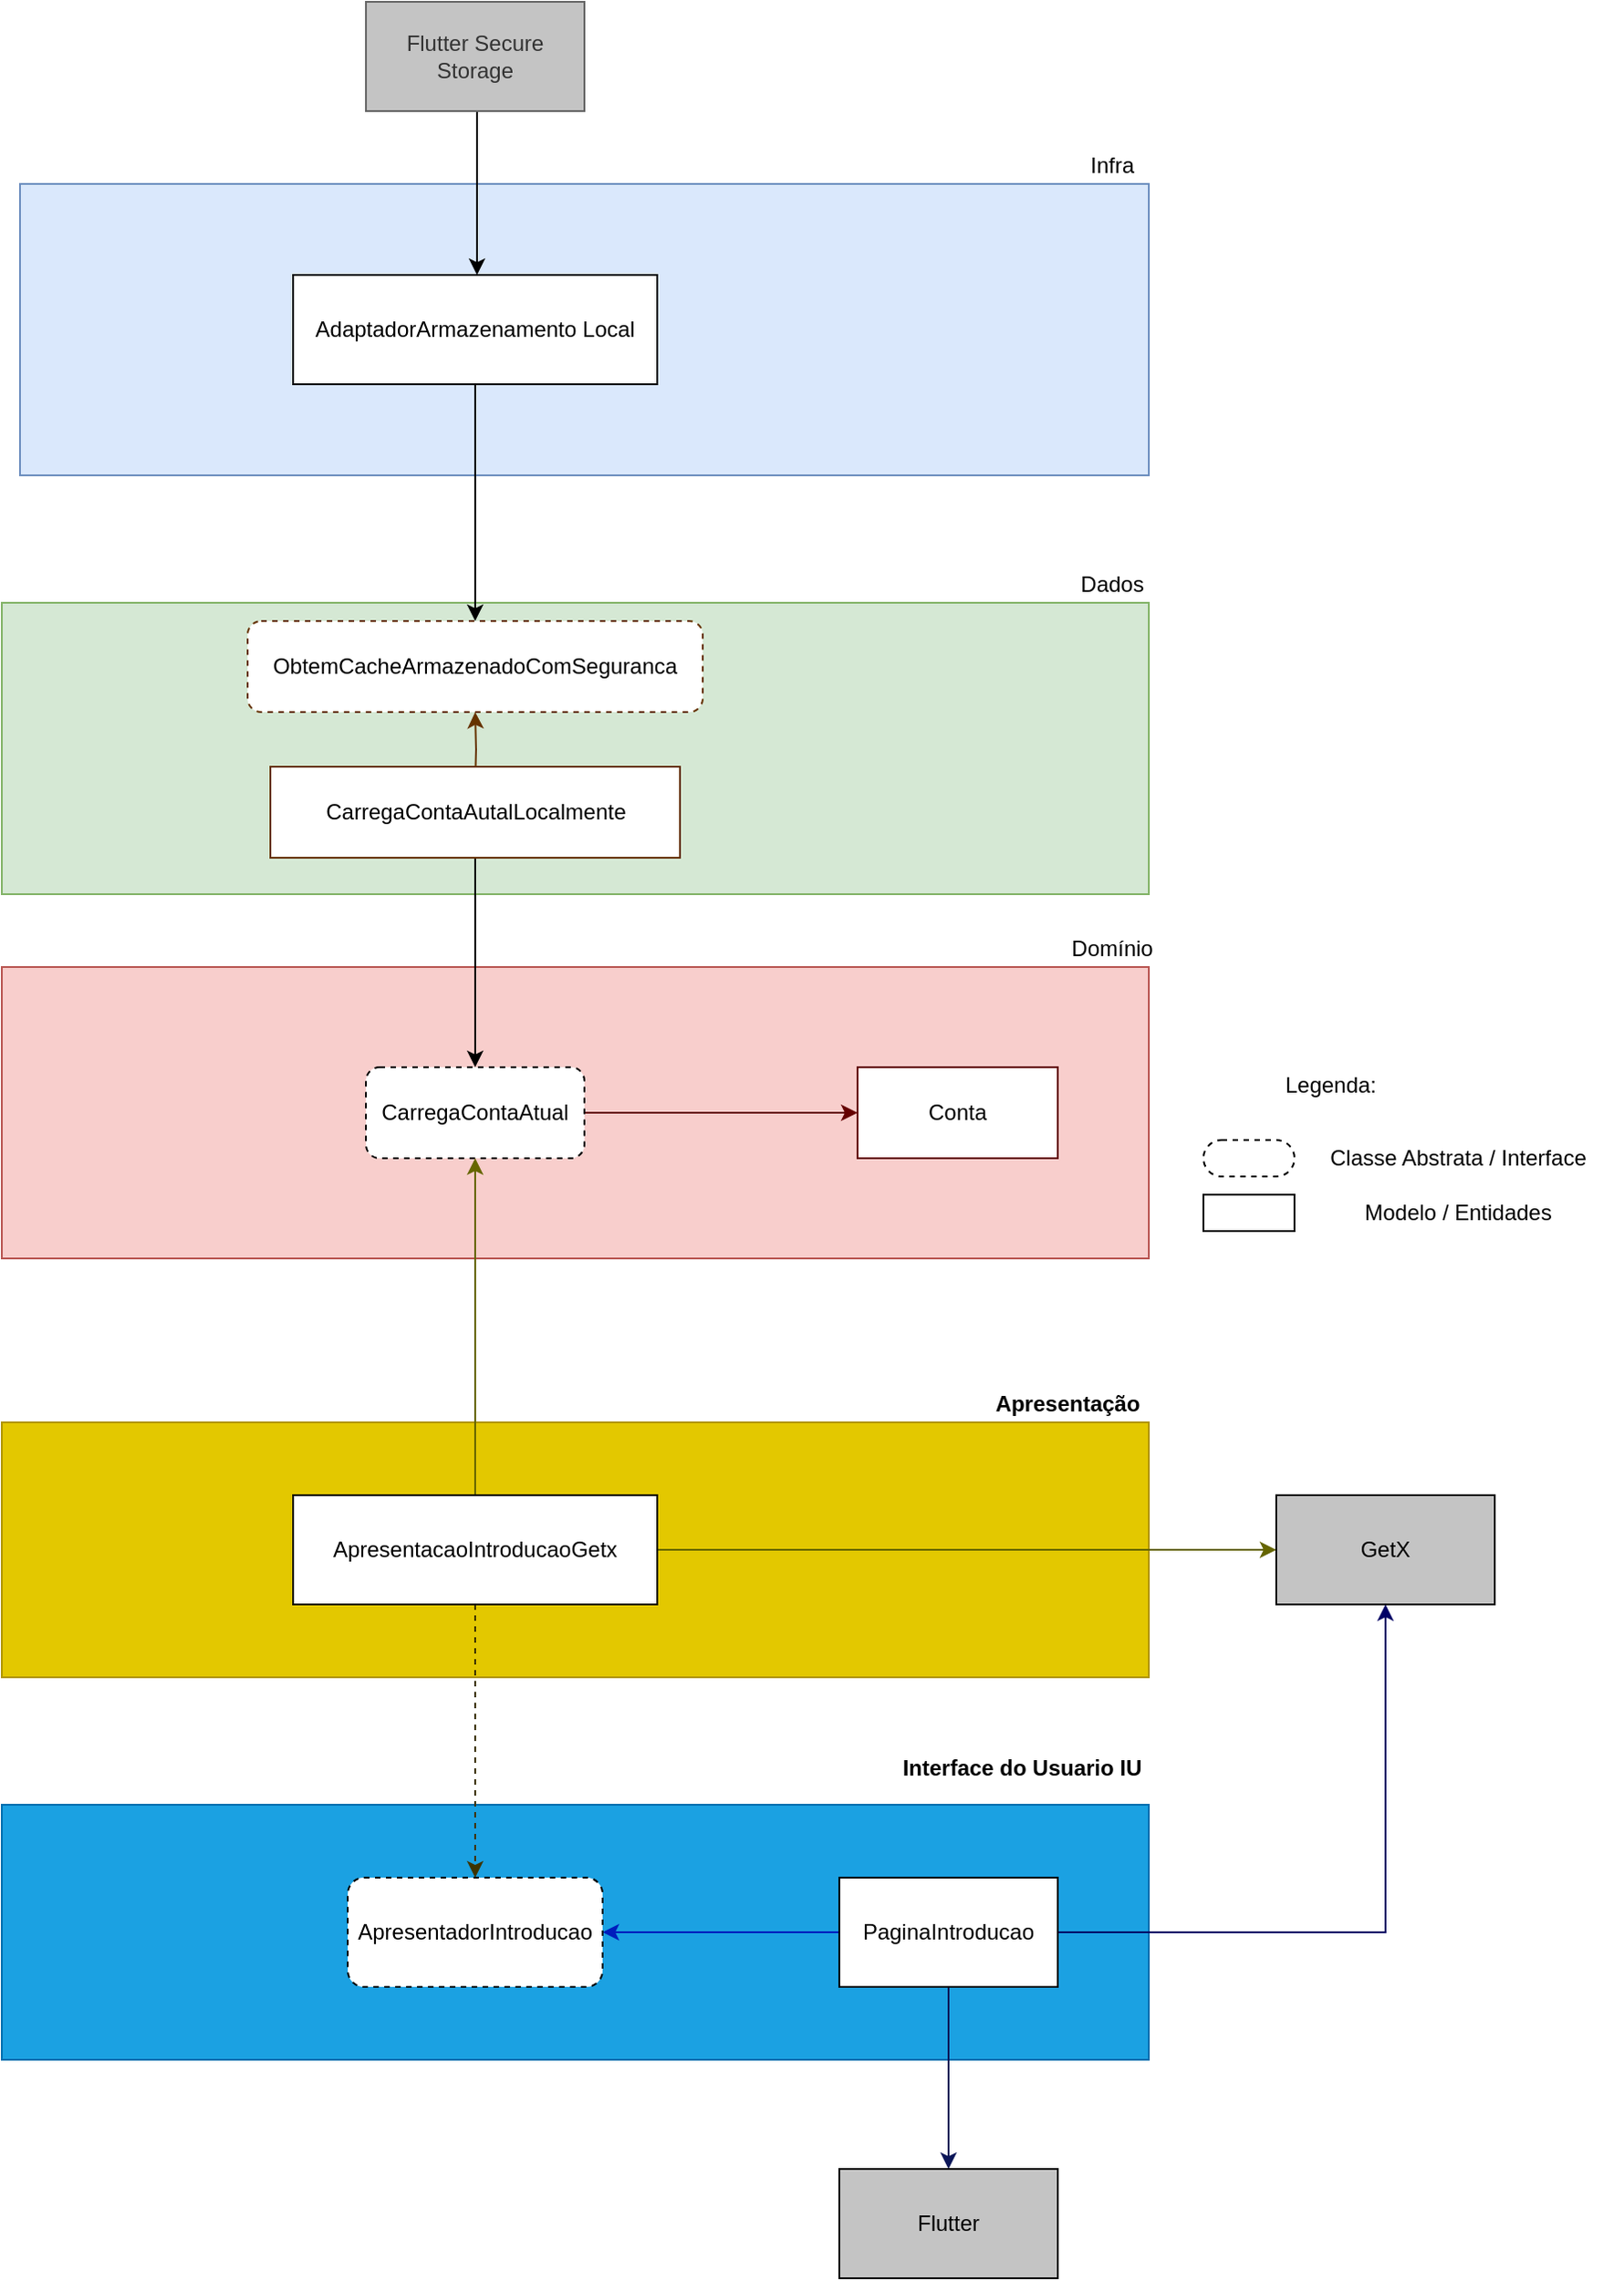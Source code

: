 <mxfile version="14.9.6" type="device" pages="3"><diagram id="XNfLxlFleTr-fyvl9R9-" name="Introdução"><mxGraphModel dx="868" dy="1613" grid="1" gridSize="10" guides="1" tooltips="1" connect="1" arrows="1" fold="1" page="1" pageScale="1" pageWidth="850" pageHeight="1100" math="0" shadow="0"><root><mxCell id="rxmIAm0weByatPHkiAul-0"/><mxCell id="rxmIAm0weByatPHkiAul-1" parent="rxmIAm0weByatPHkiAul-0"/><mxCell id="rxmIAm0weByatPHkiAul-3" value="" style="rounded=0;whiteSpace=wrap;html=1;fillColor=#f8cecc;strokeColor=#b85450;labelBorderColor=none;" vertex="1" parent="rxmIAm0weByatPHkiAul-1"><mxGeometry x="200" y="190" width="630" height="160" as="geometry"/></mxCell><mxCell id="rxmIAm0weByatPHkiAul-4" value="" style="edgeStyle=orthogonalEdgeStyle;rounded=0;orthogonalLoop=1;jettySize=auto;html=1;fillColor=#f8cecc;strokeColor=#660000;" edge="1" parent="rxmIAm0weByatPHkiAul-1" source="rxmIAm0weByatPHkiAul-6" target="rxmIAm0weByatPHkiAul-11"><mxGeometry relative="1" as="geometry"/></mxCell><mxCell id="rxmIAm0weByatPHkiAul-6" value="CarregaContaAtual" style="rounded=1;whiteSpace=wrap;html=1;dashed=1;" vertex="1" parent="rxmIAm0weByatPHkiAul-1"><mxGeometry x="400" y="245" width="120" height="50" as="geometry"/></mxCell><mxCell id="rxmIAm0weByatPHkiAul-7" value="Domínio" style="text;html=1;strokeColor=none;fillColor=none;align=center;verticalAlign=middle;whiteSpace=wrap;rounded=0;" vertex="1" parent="rxmIAm0weByatPHkiAul-1"><mxGeometry x="790" y="170" width="40" height="20" as="geometry"/></mxCell><mxCell id="rxmIAm0weByatPHkiAul-8" value="Classe Abstrata / Interface" style="text;html=1;strokeColor=none;fillColor=none;align=center;verticalAlign=middle;whiteSpace=wrap;rounded=0;" vertex="1" parent="rxmIAm0weByatPHkiAul-1"><mxGeometry x="910" y="295" width="180" as="geometry"/></mxCell><mxCell id="rxmIAm0weByatPHkiAul-9" value="Legenda:" style="text;html=1;strokeColor=none;fillColor=none;align=center;verticalAlign=middle;whiteSpace=wrap;rounded=0;" vertex="1" parent="rxmIAm0weByatPHkiAul-1"><mxGeometry x="910" y="245" width="40" height="20" as="geometry"/></mxCell><mxCell id="rxmIAm0weByatPHkiAul-10" value="" style="rounded=1;whiteSpace=wrap;html=1;dashed=1;arcSize=50;" vertex="1" parent="rxmIAm0weByatPHkiAul-1"><mxGeometry x="860" y="285" width="50" height="20" as="geometry"/></mxCell><mxCell id="rxmIAm0weByatPHkiAul-11" value="Conta" style="rounded=0;whiteSpace=wrap;html=1;strokeColor=#660000;" vertex="1" parent="rxmIAm0weByatPHkiAul-1"><mxGeometry x="670" y="245" width="110" height="50" as="geometry"/></mxCell><mxCell id="rxmIAm0weByatPHkiAul-12" value="" style="rounded=0;whiteSpace=wrap;html=1;arcSize=50;" vertex="1" parent="rxmIAm0weByatPHkiAul-1"><mxGeometry x="860" y="315" width="50" height="20" as="geometry"/></mxCell><mxCell id="rxmIAm0weByatPHkiAul-13" value="Modelo / Entidades" style="text;html=1;strokeColor=none;fillColor=none;align=center;verticalAlign=middle;whiteSpace=wrap;rounded=0;" vertex="1" parent="rxmIAm0weByatPHkiAul-1"><mxGeometry x="910" y="325" width="180" as="geometry"/></mxCell><mxCell id="rxmIAm0weByatPHkiAul-14" value="" style="rounded=0;whiteSpace=wrap;html=1;fillColor=#d5e8d4;strokeColor=#82b366;" vertex="1" parent="rxmIAm0weByatPHkiAul-1"><mxGeometry x="200" y="-10" width="630" height="160" as="geometry"/></mxCell><mxCell id="rxmIAm0weByatPHkiAul-15" value="Dados" style="text;html=1;strokeColor=none;fillColor=none;align=center;verticalAlign=middle;whiteSpace=wrap;rounded=0;" vertex="1" parent="rxmIAm0weByatPHkiAul-1"><mxGeometry x="790" y="-30" width="40" height="20" as="geometry"/></mxCell><mxCell id="rxmIAm0weByatPHkiAul-16" style="edgeStyle=orthogonalEdgeStyle;rounded=0;orthogonalLoop=1;jettySize=auto;html=1;exitX=0.5;exitY=0;exitDx=0;exitDy=0;entryX=0.5;entryY=1;entryDx=0;entryDy=0;strokeColor=#663300;" edge="1" parent="rxmIAm0weByatPHkiAul-1"><mxGeometry relative="1" as="geometry"><mxPoint x="460" y="90" as="sourcePoint"/><mxPoint x="460" y="50" as="targetPoint"/></mxGeometry></mxCell><mxCell id="rxmIAm0weByatPHkiAul-19" style="edgeStyle=orthogonalEdgeStyle;rounded=0;orthogonalLoop=1;jettySize=auto;html=1;exitX=0.5;exitY=1;exitDx=0;exitDy=0;" edge="1" parent="rxmIAm0weByatPHkiAul-1" source="rxmIAm0weByatPHkiAul-22" target="rxmIAm0weByatPHkiAul-6"><mxGeometry relative="1" as="geometry"><mxPoint x="460" y="140" as="sourcePoint"/></mxGeometry></mxCell><mxCell id="rxmIAm0weByatPHkiAul-22" value="CarregaContaAutalLocalmente" style="rounded=0;whiteSpace=wrap;html=1;strokeColor=#663300;" vertex="1" parent="rxmIAm0weByatPHkiAul-1"><mxGeometry x="347.5" y="80" width="225" height="50" as="geometry"/></mxCell><mxCell id="rxmIAm0weByatPHkiAul-23" value="ObtemCacheArmazenadoComSeguranca" style="rounded=1;whiteSpace=wrap;html=1;strokeColor=#663300;dashed=1;fillColor=#FFFFFF;" vertex="1" parent="rxmIAm0weByatPHkiAul-1"><mxGeometry x="335" width="250" height="50" as="geometry"/></mxCell><mxCell id="rxmIAm0weByatPHkiAul-30" value="" style="rounded=0;whiteSpace=wrap;html=1;fillColor=#dae8fc;strokeColor=#6c8ebf;" vertex="1" parent="rxmIAm0weByatPHkiAul-1"><mxGeometry x="210" y="-240" width="620" height="160" as="geometry"/></mxCell><mxCell id="rxmIAm0weByatPHkiAul-31" style="edgeStyle=orthogonalEdgeStyle;rounded=0;orthogonalLoop=1;jettySize=auto;html=1;entryX=0.5;entryY=0;entryDx=0;entryDy=0;" edge="1" parent="rxmIAm0weByatPHkiAul-1" source="rxmIAm0weByatPHkiAul-32"><mxGeometry relative="1" as="geometry"><mxPoint x="460" as="targetPoint"/></mxGeometry></mxCell><mxCell id="rxmIAm0weByatPHkiAul-32" value="AdaptadorArmazenamento Local" style="rounded=0;whiteSpace=wrap;html=1;" vertex="1" parent="rxmIAm0weByatPHkiAul-1"><mxGeometry x="360" y="-190" width="200" height="60" as="geometry"/></mxCell><mxCell id="rxmIAm0weByatPHkiAul-33" value="Infra" style="text;html=1;strokeColor=none;fillColor=none;align=center;verticalAlign=middle;whiteSpace=wrap;rounded=0;" vertex="1" parent="rxmIAm0weByatPHkiAul-1"><mxGeometry x="790" y="-260" width="40" height="20" as="geometry"/></mxCell><mxCell id="rxmIAm0weByatPHkiAul-34" value="" style="edgeStyle=orthogonalEdgeStyle;rounded=0;orthogonalLoop=1;jettySize=auto;html=1;" edge="1" parent="rxmIAm0weByatPHkiAul-1"><mxGeometry relative="1" as="geometry"><mxPoint x="461" y="-280" as="sourcePoint"/><mxPoint x="461" y="-190" as="targetPoint"/><Array as="points"><mxPoint x="461" y="-250"/><mxPoint x="461" y="-250"/></Array></mxGeometry></mxCell><mxCell id="rxmIAm0weByatPHkiAul-35" value="Flutter Secure Storage" style="whiteSpace=wrap;html=1;strokeColor=#666666;fontColor=#333333;fillColor=#C4C4C4;" vertex="1" parent="rxmIAm0weByatPHkiAul-1"><mxGeometry x="400" y="-340" width="120" height="60" as="geometry"/></mxCell><mxCell id="rxmIAm0weByatPHkiAul-36" value="" style="rounded=0;whiteSpace=wrap;html=1;fillColor=#e3c800;strokeColor=#B09500;fontColor=#000000;labelBorderColor=#000000;" vertex="1" parent="rxmIAm0weByatPHkiAul-1"><mxGeometry x="200" y="440" width="630" height="140" as="geometry"/></mxCell><mxCell id="rxmIAm0weByatPHkiAul-37" value="" style="rounded=0;whiteSpace=wrap;html=1;fillColor=#1ba1e2;strokeColor=#006EAF;fontColor=#ffffff;labelBorderColor=#000A14;" vertex="1" parent="rxmIAm0weByatPHkiAul-1"><mxGeometry x="200" y="650" width="630" height="140" as="geometry"/></mxCell><mxCell id="rxmIAm0weByatPHkiAul-40" style="edgeStyle=orthogonalEdgeStyle;rounded=0;orthogonalLoop=1;jettySize=auto;html=1;fontSize=12;fillColor=#e3c800;dashed=1;strokeColor=#3D3400;" edge="1" parent="rxmIAm0weByatPHkiAul-1" source="rxmIAm0weByatPHkiAul-42" target="rxmIAm0weByatPHkiAul-58"><mxGeometry relative="1" as="geometry"/></mxCell><mxCell id="rxmIAm0weByatPHkiAul-73" style="edgeStyle=orthogonalEdgeStyle;rounded=0;orthogonalLoop=1;jettySize=auto;html=1;strokeColor=#666600;" edge="1" parent="rxmIAm0weByatPHkiAul-1" source="rxmIAm0weByatPHkiAul-42" target="rxmIAm0weByatPHkiAul-71"><mxGeometry relative="1" as="geometry"/></mxCell><mxCell id="rxmIAm0weByatPHkiAul-74" style="edgeStyle=orthogonalEdgeStyle;rounded=0;orthogonalLoop=1;jettySize=auto;html=1;strokeColor=#666600;" edge="1" parent="rxmIAm0weByatPHkiAul-1" source="rxmIAm0weByatPHkiAul-42" target="rxmIAm0weByatPHkiAul-6"><mxGeometry relative="1" as="geometry"/></mxCell><mxCell id="rxmIAm0weByatPHkiAul-42" value="ApresentacaoIntroducaoGetx" style="rounded=0;whiteSpace=wrap;html=1;" vertex="1" parent="rxmIAm0weByatPHkiAul-1"><mxGeometry x="360" y="480" width="200" height="60" as="geometry"/></mxCell><mxCell id="rxmIAm0weByatPHkiAul-43" value="Apresentação" style="text;html=1;align=center;verticalAlign=middle;resizable=0;points=[];autosize=1;strokeColor=none;fontStyle=1" vertex="1" parent="rxmIAm0weByatPHkiAul-1"><mxGeometry x="740" y="420" width="90" height="20" as="geometry"/></mxCell><mxCell id="rxmIAm0weByatPHkiAul-45" value="Interface do Usuario IU" style="text;html=1;align=center;verticalAlign=middle;resizable=0;points=[];autosize=1;strokeColor=none;fontStyle=1" vertex="1" parent="rxmIAm0weByatPHkiAul-1"><mxGeometry x="685" y="620" width="150" height="20" as="geometry"/></mxCell><mxCell id="rxmIAm0weByatPHkiAul-53" style="edgeStyle=orthogonalEdgeStyle;rounded=0;orthogonalLoop=1;jettySize=auto;html=1;strokeColor=#0C1759;" edge="1" parent="rxmIAm0weByatPHkiAul-1" source="rxmIAm0weByatPHkiAul-55" target="rxmIAm0weByatPHkiAul-56"><mxGeometry relative="1" as="geometry"/></mxCell><mxCell id="rxmIAm0weByatPHkiAul-54" style="edgeStyle=orthogonalEdgeStyle;rounded=0;orthogonalLoop=1;jettySize=auto;html=1;entryX=1;entryY=0.5;entryDx=0;entryDy=0;fontSize=12;strokeColor=#001DBC;fillColor=#0050ef;" edge="1" parent="rxmIAm0weByatPHkiAul-1" source="rxmIAm0weByatPHkiAul-55" target="rxmIAm0weByatPHkiAul-58"><mxGeometry relative="1" as="geometry"/></mxCell><mxCell id="rxmIAm0weByatPHkiAul-72" style="edgeStyle=orthogonalEdgeStyle;rounded=0;orthogonalLoop=1;jettySize=auto;html=1;entryX=0.5;entryY=1;entryDx=0;entryDy=0;strokeColor=#000066;" edge="1" parent="rxmIAm0weByatPHkiAul-1" source="rxmIAm0weByatPHkiAul-55" target="rxmIAm0weByatPHkiAul-71"><mxGeometry relative="1" as="geometry"/></mxCell><mxCell id="rxmIAm0weByatPHkiAul-55" value="PaginaIntroducao" style="rounded=0;whiteSpace=wrap;html=1;fillColor=#FFFFFF;" vertex="1" parent="rxmIAm0weByatPHkiAul-1"><mxGeometry x="660" y="690" width="120" height="60" as="geometry"/></mxCell><mxCell id="rxmIAm0weByatPHkiAul-56" value="Flutter" style="rounded=0;whiteSpace=wrap;html=1;fillColor=#C4C4C4;" vertex="1" parent="rxmIAm0weByatPHkiAul-1"><mxGeometry x="660" y="850" width="120" height="60" as="geometry"/></mxCell><mxCell id="rxmIAm0weByatPHkiAul-58" value="ApresentadorIntroducao" style="rounded=1;whiteSpace=wrap;html=1;dashed=1;" vertex="1" parent="rxmIAm0weByatPHkiAul-1"><mxGeometry x="390" y="690" width="140" height="60" as="geometry"/></mxCell><mxCell id="rxmIAm0weByatPHkiAul-71" value="GetX" style="rounded=0;whiteSpace=wrap;html=1;fillColor=#C4C4C4;" vertex="1" parent="rxmIAm0weByatPHkiAul-1"><mxGeometry x="900" y="480" width="120" height="60" as="geometry"/></mxCell><mxCell id="wecZbXQ5vws0K8S3eefF-0" style="edgeStyle=orthogonalEdgeStyle;rounded=0;orthogonalLoop=1;jettySize=auto;html=1;exitX=0.5;exitY=1;exitDx=0;exitDy=0;strokeColor=#666600;" edge="1" parent="rxmIAm0weByatPHkiAul-1" source="rxmIAm0weByatPHkiAul-22" target="rxmIAm0weByatPHkiAul-22"><mxGeometry relative="1" as="geometry"/></mxCell></root></mxGraphModel></diagram><diagram id="-bbJJGRPxOJt1-t5jsVp" name="Acesso"><mxGraphModel dx="1668" dy="913" grid="0" gridSize="10" guides="1" tooltips="1" connect="1" arrows="1" fold="1" page="0" pageScale="1" pageWidth="827" pageHeight="1169" background="#FFFFFF" math="0" shadow="0"><root><mxCell id="0"/><mxCell id="1" parent="0"/><mxCell id="5rnnDhxkC4u2PqNywNhu-6" value="" style="whiteSpace=wrap;html=1;rounded=0;fontSize=12;fillColor=#fa6800;fontColor=#000000;perimeterSpacing=1;strokeColor=#2B0C00;labelBorderColor=#000000;" parent="1" vertex="1"><mxGeometry x="-708" y="440" width="493" height="350" as="geometry"/></mxCell><mxCell id="UwhH6ctMZS8l2nbzUYeM-2" value="" style="rounded=0;whiteSpace=wrap;html=1;fillColor=#f8cecc;strokeColor=#b85450;labelBorderColor=none;" parent="1" vertex="1"><mxGeometry x="-125" y="190" width="955" height="160" as="geometry"/></mxCell><mxCell id="UwhH6ctMZS8l2nbzUYeM-15" value="" style="edgeStyle=orthogonalEdgeStyle;rounded=0;orthogonalLoop=1;jettySize=auto;html=1;fillColor=#f8cecc;strokeColor=#660000;" parent="1" source="UwhH6ctMZS8l2nbzUYeM-1" target="UwhH6ctMZS8l2nbzUYeM-10" edge="1"><mxGeometry relative="1" as="geometry"/></mxCell><mxCell id="7zhD6zq6-r8EvPoiKC4T-30" value="" style="edgeStyle=orthogonalEdgeStyle;rounded=0;orthogonalLoop=1;jettySize=auto;html=1;" parent="1" source="UwhH6ctMZS8l2nbzUYeM-1" target="7zhD6zq6-r8EvPoiKC4T-16" edge="1"><mxGeometry relative="1" as="geometry"/></mxCell><mxCell id="UwhH6ctMZS8l2nbzUYeM-1" value="Autenticador" style="rounded=1;whiteSpace=wrap;html=1;dashed=1;" parent="1" vertex="1"><mxGeometry x="340" y="245" width="120" height="50" as="geometry"/></mxCell><mxCell id="UwhH6ctMZS8l2nbzUYeM-3" value="Domínio" style="text;html=1;strokeColor=none;fillColor=none;align=center;verticalAlign=middle;whiteSpace=wrap;rounded=0;" parent="1" vertex="1"><mxGeometry x="790" y="170" width="40" height="20" as="geometry"/></mxCell><mxCell id="UwhH6ctMZS8l2nbzUYeM-5" value="Classe Abstrata / Interface" style="text;html=1;strokeColor=none;fillColor=none;align=center;verticalAlign=middle;whiteSpace=wrap;rounded=0;" parent="1" vertex="1"><mxGeometry x="-405" y="20" width="180" as="geometry"/></mxCell><mxCell id="UwhH6ctMZS8l2nbzUYeM-7" value="Legenda:" style="text;html=1;strokeColor=none;fillColor=none;align=center;verticalAlign=middle;whiteSpace=wrap;rounded=0;" parent="1" vertex="1"><mxGeometry x="-405" y="-30" width="40" height="20" as="geometry"/></mxCell><mxCell id="UwhH6ctMZS8l2nbzUYeM-8" value="" style="rounded=1;whiteSpace=wrap;html=1;dashed=1;arcSize=50;" parent="1" vertex="1"><mxGeometry x="-455" y="10" width="50" height="20" as="geometry"/></mxCell><mxCell id="UwhH6ctMZS8l2nbzUYeM-10" value="Conta" style="rounded=0;whiteSpace=wrap;html=1;strokeColor=#660000;" parent="1" vertex="1"><mxGeometry x="630" y="245" width="110" height="50" as="geometry"/></mxCell><mxCell id="UwhH6ctMZS8l2nbzUYeM-12" value="" style="rounded=0;whiteSpace=wrap;html=1;arcSize=50;" parent="1" vertex="1"><mxGeometry x="-455" y="40" width="50" height="20" as="geometry"/></mxCell><mxCell id="UwhH6ctMZS8l2nbzUYeM-13" value="Modelo / Entidades" style="text;html=1;strokeColor=none;fillColor=none;align=center;verticalAlign=middle;whiteSpace=wrap;rounded=0;" parent="1" vertex="1"><mxGeometry x="-405" y="50" width="180" as="geometry"/></mxCell><mxCell id="UwhH6ctMZS8l2nbzUYeM-19" value="" style="rounded=0;whiteSpace=wrap;html=1;fillColor=#d5e8d4;strokeColor=#82b366;" parent="1" vertex="1"><mxGeometry x="-125" y="-10" width="955" height="160" as="geometry"/></mxCell><mxCell id="UwhH6ctMZS8l2nbzUYeM-22" value="Dados" style="text;html=1;strokeColor=none;fillColor=none;align=center;verticalAlign=middle;whiteSpace=wrap;rounded=0;" parent="1" vertex="1"><mxGeometry x="790" y="-30" width="40" height="20" as="geometry"/></mxCell><mxCell id="UwhH6ctMZS8l2nbzUYeM-42" style="edgeStyle=orthogonalEdgeStyle;rounded=0;orthogonalLoop=1;jettySize=auto;html=1;exitX=0.5;exitY=0;exitDx=0;exitDy=0;entryX=0.5;entryY=1;entryDx=0;entryDy=0;strokeColor=#663300;" parent="1" source="UwhH6ctMZS8l2nbzUYeM-23" target="UwhH6ctMZS8l2nbzUYeM-38" edge="1"><mxGeometry relative="1" as="geometry"/></mxCell><mxCell id="7zhD6zq6-r8EvPoiKC4T-9" style="edgeStyle=orthogonalEdgeStyle;rounded=0;orthogonalLoop=1;jettySize=auto;html=1;" parent="1" source="UwhH6ctMZS8l2nbzUYeM-23" target="7zhD6zq6-r8EvPoiKC4T-3" edge="1"><mxGeometry relative="1" as="geometry"/></mxCell><mxCell id="7zhD6zq6-r8EvPoiKC4T-13" style="edgeStyle=orthogonalEdgeStyle;rounded=0;orthogonalLoop=1;jettySize=auto;html=1;" parent="1" source="UwhH6ctMZS8l2nbzUYeM-23" target="7zhD6zq6-r8EvPoiKC4T-4" edge="1"><mxGeometry relative="1" as="geometry"/></mxCell><mxCell id="7zhD6zq6-r8EvPoiKC4T-20" style="edgeStyle=orthogonalEdgeStyle;rounded=0;orthogonalLoop=1;jettySize=auto;html=1;exitX=0.5;exitY=1;exitDx=0;exitDy=0;" parent="1" source="UwhH6ctMZS8l2nbzUYeM-23" target="UwhH6ctMZS8l2nbzUYeM-1" edge="1"><mxGeometry relative="1" as="geometry"/></mxCell><mxCell id="7zhD6zq6-r8EvPoiKC4T-38" style="edgeStyle=orthogonalEdgeStyle;rounded=0;orthogonalLoop=1;jettySize=auto;html=1;exitX=0.25;exitY=1;exitDx=0;exitDy=0;entryX=0.75;entryY=0;entryDx=0;entryDy=0;dashed=1;" parent="1" source="UwhH6ctMZS8l2nbzUYeM-23" target="7zhD6zq6-r8EvPoiKC4T-16" edge="1"><mxGeometry relative="1" as="geometry"><Array as="points"><mxPoint x="363" y="170"/><mxPoint x="235" y="170"/></Array></mxGeometry></mxCell><mxCell id="Z8HJeur-uWIIA_DgqLQY-16" style="edgeStyle=orthogonalEdgeStyle;rounded=0;orthogonalLoop=1;jettySize=auto;html=1;exitX=0.75;exitY=1;exitDx=0;exitDy=0;entryX=0.25;entryY=0;entryDx=0;entryDy=0;dashed=1;fillColor=#6d8764;strokeColor=#3A5431;" parent="1" source="UwhH6ctMZS8l2nbzUYeM-23" target="UwhH6ctMZS8l2nbzUYeM-10" edge="1"><mxGeometry relative="1" as="geometry"><Array as="points"><mxPoint x="438" y="180"/><mxPoint x="648" y="180"/></Array></mxGeometry></mxCell><mxCell id="UwhH6ctMZS8l2nbzUYeM-23" value="AutenticacaoRemota" style="rounded=0;whiteSpace=wrap;html=1;strokeColor=#663300;" parent="1" vertex="1"><mxGeometry x="325" y="90" width="150" height="50" as="geometry"/></mxCell><mxCell id="UwhH6ctMZS8l2nbzUYeM-38" value="" style="rounded=1;whiteSpace=wrap;html=1;strokeColor=#663300;dashed=1;fillColor=#FFFFFF;" parent="1" vertex="1"><mxGeometry x="340" y="10" width="120" height="50" as="geometry"/></mxCell><mxCell id="UwhH6ctMZS8l2nbzUYeM-41" value="ClienteHttp" style="text;html=1;strokeColor=none;fillColor=none;align=center;verticalAlign=middle;whiteSpace=wrap;rounded=0;" parent="1" vertex="1"><mxGeometry x="380" y="25" width="40" height="20" as="geometry"/></mxCell><mxCell id="7zhD6zq6-r8EvPoiKC4T-36" style="edgeStyle=orthogonalEdgeStyle;rounded=0;orthogonalLoop=1;jettySize=auto;html=1;exitX=0.5;exitY=1;exitDx=0;exitDy=0;entryX=0.25;entryY=0;entryDx=0;entryDy=0;" parent="1" source="7zhD6zq6-r8EvPoiKC4T-3" target="7zhD6zq6-r8EvPoiKC4T-16" edge="1"><mxGeometry relative="1" as="geometry"/></mxCell><mxCell id="7zhD6zq6-r8EvPoiKC4T-3" value="AutenticacaoRemotaParametros" style="rounded=0;whiteSpace=wrap;html=1;strokeColor=#663300;" parent="1" vertex="1"><mxGeometry x="70" y="90" width="190" height="50" as="geometry"/></mxCell><mxCell id="Z8HJeur-uWIIA_DgqLQY-17" style="edgeStyle=orthogonalEdgeStyle;rounded=0;orthogonalLoop=1;jettySize=auto;html=1;exitX=0.5;exitY=1;exitDx=0;exitDy=0;fillColor=#6d8764;strokeColor=#3A5431;" parent="1" source="7zhD6zq6-r8EvPoiKC4T-4" target="UwhH6ctMZS8l2nbzUYeM-10" edge="1"><mxGeometry relative="1" as="geometry"/></mxCell><mxCell id="7zhD6zq6-r8EvPoiKC4T-4" value="AutenticacaoRemotaModelo" style="rounded=0;whiteSpace=wrap;html=1;strokeColor=#663300;" parent="1" vertex="1"><mxGeometry x="590" y="90" width="190" height="50" as="geometry"/></mxCell><mxCell id="7zhD6zq6-r8EvPoiKC4T-16" value="AutenticacaoParametros" style="rounded=0;whiteSpace=wrap;html=1;strokeColor=#660000;" parent="1" vertex="1"><mxGeometry x="130" y="245" width="140" height="50" as="geometry"/></mxCell><mxCell id="Z8HJeur-uWIIA_DgqLQY-1" value="" style="rounded=0;whiteSpace=wrap;html=1;fillColor=#dae8fc;strokeColor=#6c8ebf;" parent="1" vertex="1"><mxGeometry x="-125" y="-240" width="955" height="160" as="geometry"/></mxCell><mxCell id="Z8HJeur-uWIIA_DgqLQY-6" style="edgeStyle=orthogonalEdgeStyle;rounded=0;orthogonalLoop=1;jettySize=auto;html=1;entryX=0.5;entryY=0;entryDx=0;entryDy=0;" parent="1" source="Z8HJeur-uWIIA_DgqLQY-3" target="UwhH6ctMZS8l2nbzUYeM-38" edge="1"><mxGeometry relative="1" as="geometry"/></mxCell><mxCell id="Z8HJeur-uWIIA_DgqLQY-3" value="AdaptadorHttp" style="rounded=0;whiteSpace=wrap;html=1;" parent="1" vertex="1"><mxGeometry x="340" y="-190" width="120" height="60" as="geometry"/></mxCell><mxCell id="Z8HJeur-uWIIA_DgqLQY-5" value="Infra" style="text;html=1;strokeColor=none;fillColor=none;align=center;verticalAlign=middle;whiteSpace=wrap;rounded=0;" parent="1" vertex="1"><mxGeometry x="790" y="-260" width="40" height="20" as="geometry"/></mxCell><mxCell id="Z8HJeur-uWIIA_DgqLQY-8" value="" style="edgeStyle=orthogonalEdgeStyle;rounded=0;orthogonalLoop=1;jettySize=auto;html=1;" parent="1" edge="1"><mxGeometry relative="1" as="geometry"><mxPoint x="401" y="-280" as="sourcePoint"/><mxPoint x="401" y="-190" as="targetPoint"/><Array as="points"><mxPoint x="401" y="-250"/><mxPoint x="401" y="-250"/></Array></mxGeometry></mxCell><mxCell id="Z8HJeur-uWIIA_DgqLQY-7" value="Http" style="whiteSpace=wrap;html=1;fillColor=#f5f5f5;strokeColor=#666666;fontColor=#333333;" parent="1" vertex="1"><mxGeometry x="340" y="-340" width="120" height="60" as="geometry"/></mxCell><mxCell id="Z8HJeur-uWIIA_DgqLQY-9" value="" style="rounded=0;whiteSpace=wrap;html=1;fillColor=#e3c800;strokeColor=#B09500;fontColor=#000000;labelBorderColor=#000000;" parent="1" vertex="1"><mxGeometry x="-125" y="440" width="955" height="140" as="geometry"/></mxCell><mxCell id="Z8HJeur-uWIIA_DgqLQY-10" value="" style="rounded=0;whiteSpace=wrap;html=1;fillColor=#1ba1e2;strokeColor=#006EAF;fontColor=#ffffff;labelBorderColor=#000A14;" parent="1" vertex="1"><mxGeometry x="-127" y="650" width="957" height="140" as="geometry"/></mxCell><mxCell id="Z8HJeur-uWIIA_DgqLQY-37" style="edgeStyle=orthogonalEdgeStyle;rounded=0;orthogonalLoop=1;jettySize=auto;html=1;strokeColor=#757500;" parent="1" source="Z8HJeur-uWIIA_DgqLQY-12" target="UwhH6ctMZS8l2nbzUYeM-1" edge="1"><mxGeometry relative="1" as="geometry"/></mxCell><mxCell id="Z8HJeur-uWIIA_DgqLQY-38" value="" style="edgeStyle=orthogonalEdgeStyle;rounded=0;orthogonalLoop=1;jettySize=auto;html=1;strokeColor=#757500;" parent="1" source="Z8HJeur-uWIIA_DgqLQY-12" target="Z8HJeur-uWIIA_DgqLQY-15" edge="1"><mxGeometry relative="1" as="geometry"/></mxCell><mxCell id="5rnnDhxkC4u2PqNywNhu-3" style="edgeStyle=orthogonalEdgeStyle;rounded=0;orthogonalLoop=1;jettySize=auto;html=1;fontSize=12;fillColor=#e3c800;dashed=1;strokeColor=#3D3400;" parent="1" source="Z8HJeur-uWIIA_DgqLQY-12" target="5rnnDhxkC4u2PqNywNhu-2" edge="1"><mxGeometry relative="1" as="geometry"/></mxCell><mxCell id="5x_9FI-Nl0D0vRtxpxNL-2" style="edgeStyle=orthogonalEdgeStyle;rounded=0;orthogonalLoop=1;jettySize=auto;html=1;entryX=0.5;entryY=1;entryDx=0;entryDy=0;strokeColor=#666600;" edge="1" parent="1" source="Z8HJeur-uWIIA_DgqLQY-12" target="5x_9FI-Nl0D0vRtxpxNL-1"><mxGeometry relative="1" as="geometry"><Array as="points"><mxPoint x="350" y="419"/><mxPoint x="-34" y="419"/></Array></mxGeometry></mxCell><mxCell id="Z8HJeur-uWIIA_DgqLQY-12" value="ApresentacaoAcessoGetx" style="rounded=0;whiteSpace=wrap;html=1;" parent="1" vertex="1"><mxGeometry x="300" y="480" width="200" height="60" as="geometry"/></mxCell><mxCell id="Z8HJeur-uWIIA_DgqLQY-13" value="Apresentação" style="text;html=1;align=center;verticalAlign=middle;resizable=0;points=[];autosize=1;strokeColor=none;fontStyle=1" parent="1" vertex="1"><mxGeometry x="740" y="420" width="90" height="20" as="geometry"/></mxCell><mxCell id="Z8HJeur-uWIIA_DgqLQY-15" value="Validador" style="rounded=1;whiteSpace=wrap;html=1;dashed=1;" parent="1" vertex="1"><mxGeometry x="-2" y="480" width="120" height="60" as="geometry"/></mxCell><mxCell id="Z8HJeur-uWIIA_DgqLQY-19" value="Interface do Usuario IU" style="text;html=1;align=center;verticalAlign=middle;resizable=0;points=[];autosize=1;strokeColor=none;fontStyle=1" parent="1" vertex="1"><mxGeometry x="685" y="620" width="150" height="20" as="geometry"/></mxCell><mxCell id="5rnnDhxkC4u2PqNywNhu-13" style="edgeStyle=orthogonalEdgeStyle;rounded=0;orthogonalLoop=1;jettySize=auto;html=1;entryX=0;entryY=0.5;entryDx=0;entryDy=0;fontSize=12;strokeColor=#3D3400;dashed=1;" parent="1" source="Z8HJeur-uWIIA_DgqLQY-21" target="5rnnDhxkC4u2PqNywNhu-8" edge="1"><mxGeometry relative="1" as="geometry"/></mxCell><mxCell id="Z8HJeur-uWIIA_DgqLQY-21" value="ValidaCamposObrigatórios" style="rounded=0;whiteSpace=wrap;html=1;fillColor=#FFFFFF;" parent="1" vertex="1"><mxGeometry x="-688" y="710" width="203" height="60" as="geometry"/></mxCell><mxCell id="5rnnDhxkC4u2PqNywNhu-12" style="edgeStyle=orthogonalEdgeStyle;rounded=0;orthogonalLoop=1;jettySize=auto;html=1;entryX=1;entryY=0.5;entryDx=0;entryDy=0;fontSize=12;strokeColor=#3D3400;dashed=1;" parent="1" source="Z8HJeur-uWIIA_DgqLQY-22" target="5rnnDhxkC4u2PqNywNhu-8" edge="1"><mxGeometry relative="1" as="geometry"/></mxCell><mxCell id="Z8HJeur-uWIIA_DgqLQY-22" value="ValidaEmail" style="rounded=0;whiteSpace=wrap;html=1;fillColor=#FFFFFF;" parent="1" vertex="1"><mxGeometry x="-438" y="710" width="203" height="60" as="geometry"/></mxCell><mxCell id="5rnnDhxkC4u2PqNywNhu-9" style="edgeStyle=orthogonalEdgeStyle;rounded=0;orthogonalLoop=1;jettySize=auto;html=1;entryX=0;entryY=0.5;entryDx=0;entryDy=0;fontSize=12;strokeColor=#3D3400;dashed=1;" parent="1" source="Z8HJeur-uWIIA_DgqLQY-23" target="Z8HJeur-uWIIA_DgqLQY-15" edge="1"><mxGeometry relative="1" as="geometry"/></mxCell><mxCell id="5rnnDhxkC4u2PqNywNhu-11" style="edgeStyle=orthogonalEdgeStyle;rounded=0;orthogonalLoop=1;jettySize=auto;html=1;fontSize=12;strokeColor=#3D3400;" parent="1" source="Z8HJeur-uWIIA_DgqLQY-23" target="5rnnDhxkC4u2PqNywNhu-8" edge="1"><mxGeometry relative="1" as="geometry"/></mxCell><mxCell id="Z8HJeur-uWIIA_DgqLQY-23" value="ValidacaoComposta" style="rounded=0;whiteSpace=wrap;html=1;fillColor=#FFFFFF;" parent="1" vertex="1"><mxGeometry x="-563" y="480" width="203" height="60" as="geometry"/></mxCell><mxCell id="Z8HJeur-uWIIA_DgqLQY-35" style="edgeStyle=orthogonalEdgeStyle;rounded=0;orthogonalLoop=1;jettySize=auto;html=1;strokeColor=#0C1759;" parent="1" source="Z8HJeur-uWIIA_DgqLQY-30" target="Z8HJeur-uWIIA_DgqLQY-33" edge="1"><mxGeometry relative="1" as="geometry"/></mxCell><mxCell id="5rnnDhxkC4u2PqNywNhu-4" style="edgeStyle=orthogonalEdgeStyle;rounded=0;orthogonalLoop=1;jettySize=auto;html=1;entryX=1;entryY=0.5;entryDx=0;entryDy=0;fontSize=12;strokeColor=#001DBC;fillColor=#0050ef;" parent="1" source="Z8HJeur-uWIIA_DgqLQY-30" target="5rnnDhxkC4u2PqNywNhu-2" edge="1"><mxGeometry relative="1" as="geometry"/></mxCell><mxCell id="Z8HJeur-uWIIA_DgqLQY-30" value="PaginaAcesso" style="rounded=0;whiteSpace=wrap;html=1;fillColor=#FFFFFF;" parent="1" vertex="1"><mxGeometry x="530" y="690" width="120" height="60" as="geometry"/></mxCell><mxCell id="Z8HJeur-uWIIA_DgqLQY-33" value="Flutter" style="rounded=0;whiteSpace=wrap;html=1;fillColor=#C4C4C4;" parent="1" vertex="1"><mxGeometry x="530" y="860" width="120" height="60" as="geometry"/></mxCell><mxCell id="Z8HJeur-uWIIA_DgqLQY-36" value="Validação" style="text;html=1;strokeColor=none;fillColor=none;align=center;verticalAlign=middle;whiteSpace=wrap;rounded=0;fontStyle=1" parent="1" vertex="1"><mxGeometry x="-262" y="420" width="40" height="20" as="geometry"/></mxCell><mxCell id="5rnnDhxkC4u2PqNywNhu-2" value="ApresentadorAcesso" style="rounded=1;whiteSpace=wrap;html=1;dashed=1;" parent="1" vertex="1"><mxGeometry x="250" y="690" width="140" height="60" as="geometry"/></mxCell><mxCell id="5rnnDhxkC4u2PqNywNhu-8" value="ValidaCampos" style="rounded=1;whiteSpace=wrap;html=1;fillColor=#FFFFFF;dashed=1;" parent="1" vertex="1"><mxGeometry x="-563" y="600" width="203" height="60" as="geometry"/></mxCell><mxCell id="5x_9FI-Nl0D0vRtxpxNL-1" value="SalvaContaAtual" style="whiteSpace=wrap;html=1;rounded=1;dashed=1;" vertex="1" parent="1"><mxGeometry x="-94" y="244" width="120" height="51" as="geometry"/></mxCell><mxCell id="5x_9FI-Nl0D0vRtxpxNL-5" style="edgeStyle=orthogonalEdgeStyle;rounded=0;orthogonalLoop=1;jettySize=auto;html=1;dashed=1;strokeColor=#006600;" edge="1" parent="1" source="5x_9FI-Nl0D0vRtxpxNL-3" target="5x_9FI-Nl0D0vRtxpxNL-1"><mxGeometry relative="1" as="geometry"/></mxCell><mxCell id="5x_9FI-Nl0D0vRtxpxNL-6" style="edgeStyle=orthogonalEdgeStyle;rounded=0;orthogonalLoop=1;jettySize=auto;html=1;strokeColor=#006633;" edge="1" parent="1" source="5x_9FI-Nl0D0vRtxpxNL-3" target="5x_9FI-Nl0D0vRtxpxNL-4"><mxGeometry relative="1" as="geometry"/></mxCell><mxCell id="5x_9FI-Nl0D0vRtxpxNL-3" value="SalvaContaAtualLocalmente" style="whiteSpace=wrap;html=1;rounded=0;" vertex="1" parent="1"><mxGeometry x="-112" y="89" width="156" height="51" as="geometry"/></mxCell><mxCell id="5x_9FI-Nl0D0vRtxpxNL-4" value="ArmazenamentoCache" style="whiteSpace=wrap;html=1;rounded=1;dashed=1;" vertex="1" parent="1"><mxGeometry x="-103" y="5" width="138" height="51" as="geometry"/></mxCell><mxCell id="5x_9FI-Nl0D0vRtxpxNL-8" style="edgeStyle=orthogonalEdgeStyle;rounded=0;orthogonalLoop=1;jettySize=auto;html=1;entryX=0.5;entryY=0;entryDx=0;entryDy=0;strokeColor=#000066;dashed=1;" edge="1" parent="1" source="5x_9FI-Nl0D0vRtxpxNL-7" target="5x_9FI-Nl0D0vRtxpxNL-4"><mxGeometry relative="1" as="geometry"/></mxCell><mxCell id="5x_9FI-Nl0D0vRtxpxNL-11" style="edgeStyle=orthogonalEdgeStyle;rounded=0;orthogonalLoop=1;jettySize=auto;html=1;entryX=0.5;entryY=1;entryDx=0;entryDy=0;strokeColor=#000066;" edge="1" parent="1" source="5x_9FI-Nl0D0vRtxpxNL-7" target="5x_9FI-Nl0D0vRtxpxNL-9"><mxGeometry relative="1" as="geometry"><Array as="points"><mxPoint x="72" y="-219"/><mxPoint x="107" y="-219"/></Array></mxGeometry></mxCell><mxCell id="5x_9FI-Nl0D0vRtxpxNL-12" style="edgeStyle=orthogonalEdgeStyle;rounded=0;orthogonalLoop=1;jettySize=auto;html=1;strokeColor=#000066;" edge="1" parent="1" source="5x_9FI-Nl0D0vRtxpxNL-7" target="5x_9FI-Nl0D0vRtxpxNL-10"><mxGeometry relative="1" as="geometry"><Array as="points"><mxPoint x="-41" y="-221"/><mxPoint x="-76" y="-221"/></Array></mxGeometry></mxCell><mxCell id="5x_9FI-Nl0D0vRtxpxNL-7" value="AdaptadorAmarzenamentoCacheLocal" style="whiteSpace=wrap;html=1;rounded=0;" vertex="1" parent="1"><mxGeometry x="-84" y="-190" width="223" height="59" as="geometry"/></mxCell><mxCell id="5x_9FI-Nl0D0vRtxpxNL-9" value="Local Storage" style="whiteSpace=wrap;html=1;fillColor=#f5f5f5;strokeColor=#666666;fontColor=#333333;" vertex="1" parent="1"><mxGeometry x="47" y="-340" width="120" height="60" as="geometry"/></mxCell><mxCell id="5x_9FI-Nl0D0vRtxpxNL-10" value="Flutter Secure Storage" style="whiteSpace=wrap;html=1;fillColor=#f5f5f5;strokeColor=#666666;fontColor=#333333;" vertex="1" parent="1"><mxGeometry x="-136" y="-340" width="120" height="60" as="geometry"/></mxCell></root></mxGraphModel></diagram><diagram id="ycyN1SMtloZr0cbZOVLn" name="Pad. Proj IU"><mxGraphModel dx="868" dy="513" grid="1" gridSize="10" guides="1" tooltips="1" connect="1" arrows="1" fold="1" page="1" pageScale="1" pageWidth="850" pageHeight="1100" math="0" shadow="0"><root><mxCell id="uQr1lxOckWPUnEs-vN7R-0"/><mxCell id="uQr1lxOckWPUnEs-vN7R-1" parent="uQr1lxOckWPUnEs-vN7R-0"/><mxCell id="uQr1lxOckWPUnEs-vN7R-2" value="&lt;b&gt;&lt;font style=&quot;font-size: 12px&quot;&gt;MVC&lt;/font&gt;&lt;/b&gt;" style="whiteSpace=wrap;html=1;fillColor=#FF6666;rounded=0;" vertex="1" parent="uQr1lxOckWPUnEs-vN7R-1"><mxGeometry x="130" y="30" width="600" height="160" as="geometry"/></mxCell><mxCell id="uQr1lxOckWPUnEs-vN7R-13" style="edgeStyle=orthogonalEdgeStyle;rounded=0;orthogonalLoop=1;jettySize=auto;html=1;exitX=1;exitY=0.25;exitDx=0;exitDy=0;entryX=0;entryY=0.25;entryDx=0;entryDy=0;strokeColor=#000000;" edge="1" parent="uQr1lxOckWPUnEs-vN7R-1" source="uQr1lxOckWPUnEs-vN7R-3" target="uQr1lxOckWPUnEs-vN7R-6"><mxGeometry relative="1" as="geometry"/></mxCell><mxCell id="uQr1lxOckWPUnEs-vN7R-17" style="edgeStyle=orthogonalEdgeStyle;rounded=0;orthogonalLoop=1;jettySize=auto;html=1;exitX=0;exitY=0.75;exitDx=0;exitDy=0;entryX=1;entryY=0.75;entryDx=0;entryDy=0;strokeColor=#000000;" edge="1" parent="uQr1lxOckWPUnEs-vN7R-1" source="uQr1lxOckWPUnEs-vN7R-3" target="uQr1lxOckWPUnEs-vN7R-4"><mxGeometry relative="1" as="geometry"/></mxCell><mxCell id="uQr1lxOckWPUnEs-vN7R-3" value="Controller" style="rounded=0;whiteSpace=wrap;html=1;fillColor=#FFFFFF;" vertex="1" parent="uQr1lxOckWPUnEs-vN7R-1"><mxGeometry x="370" y="100" width="120" height="60" as="geometry"/></mxCell><mxCell id="uQr1lxOckWPUnEs-vN7R-10" style="edgeStyle=orthogonalEdgeStyle;rounded=0;orthogonalLoop=1;jettySize=auto;html=1;exitX=1;exitY=0.25;exitDx=0;exitDy=0;entryX=0;entryY=0.25;entryDx=0;entryDy=0;dashed=1;" edge="1" parent="uQr1lxOckWPUnEs-vN7R-1" source="uQr1lxOckWPUnEs-vN7R-4" target="uQr1lxOckWPUnEs-vN7R-3"><mxGeometry relative="1" as="geometry"/></mxCell><mxCell id="uQr1lxOckWPUnEs-vN7R-4" value="Model" style="rounded=0;whiteSpace=wrap;html=1;fillColor=#FFFFFF;" vertex="1" parent="uQr1lxOckWPUnEs-vN7R-1"><mxGeometry x="180" y="100" width="120" height="60" as="geometry"/></mxCell><mxCell id="uQr1lxOckWPUnEs-vN7R-14" style="edgeStyle=orthogonalEdgeStyle;rounded=0;orthogonalLoop=1;jettySize=auto;html=1;exitX=0;exitY=0.75;exitDx=0;exitDy=0;entryX=1;entryY=0.75;entryDx=0;entryDy=0;strokeColor=#000000;" edge="1" parent="uQr1lxOckWPUnEs-vN7R-1" source="uQr1lxOckWPUnEs-vN7R-6" target="uQr1lxOckWPUnEs-vN7R-3"><mxGeometry relative="1" as="geometry"/></mxCell><mxCell id="uQr1lxOckWPUnEs-vN7R-6" value="View" style="rounded=0;whiteSpace=wrap;html=1;fillColor=#FFFFFF;" vertex="1" parent="uQr1lxOckWPUnEs-vN7R-1"><mxGeometry x="560" y="100" width="120" height="60" as="geometry"/></mxCell><mxCell id="uQr1lxOckWPUnEs-vN7R-8" value="&lt;b&gt;&lt;font style=&quot;font-size: 20px&quot;&gt;MVC&lt;/font&gt;&lt;/b&gt;" style="text;html=1;strokeColor=none;fillColor=none;align=center;verticalAlign=middle;whiteSpace=wrap;rounded=0;" vertex="1" parent="uQr1lxOckWPUnEs-vN7R-1"><mxGeometry x="410" y="40" width="40" height="20" as="geometry"/></mxCell><mxCell id="uQr1lxOckWPUnEs-vN7R-18" value="response" style="text;html=1;align=center;verticalAlign=middle;resizable=0;points=[];autosize=1;strokeColor=none;" vertex="1" parent="uQr1lxOckWPUnEs-vN7R-1"><mxGeometry x="305" y="90" width="60" height="20" as="geometry"/></mxCell><mxCell id="uQr1lxOckWPUnEs-vN7R-19" value="request" style="text;html=1;align=center;verticalAlign=middle;resizable=0;points=[];autosize=1;strokeColor=none;" vertex="1" parent="uQr1lxOckWPUnEs-vN7R-1"><mxGeometry x="306" y="150" width="60" height="20" as="geometry"/></mxCell><mxCell id="uQr1lxOckWPUnEs-vN7R-20" value="update" style="text;html=1;align=center;verticalAlign=middle;resizable=0;points=[];autosize=1;strokeColor=none;" vertex="1" parent="uQr1lxOckWPUnEs-vN7R-1"><mxGeometry x="500" y="90" width="50" height="20" as="geometry"/></mxCell><mxCell id="uQr1lxOckWPUnEs-vN7R-22" value="event" style="text;html=1;align=center;verticalAlign=middle;resizable=0;points=[];autosize=1;strokeColor=none;" vertex="1" parent="uQr1lxOckWPUnEs-vN7R-1"><mxGeometry x="505" y="150" width="40" height="20" as="geometry"/></mxCell><mxCell id="uQr1lxOckWPUnEs-vN7R-24" value="" style="rounded=0;whiteSpace=wrap;html=1;fillColor=#B3FF66;" vertex="1" parent="uQr1lxOckWPUnEs-vN7R-1"><mxGeometry x="130" y="250" width="600" height="290" as="geometry"/></mxCell><mxCell id="uQr1lxOckWPUnEs-vN7R-25" value="MVVM" style="text;html=1;align=center;verticalAlign=middle;resizable=0;points=[];autosize=1;strokeColor=none;fontStyle=1;fontSize=20;" vertex="1" parent="uQr1lxOckWPUnEs-vN7R-1"><mxGeometry x="390" y="265" width="80" height="30" as="geometry"/></mxCell><mxCell id="uQr1lxOckWPUnEs-vN7R-32" style="edgeStyle=orthogonalEdgeStyle;rounded=0;orthogonalLoop=1;jettySize=auto;html=1;exitX=1;exitY=0.25;exitDx=0;exitDy=0;entryX=0;entryY=0.25;entryDx=0;entryDy=0;dashed=1;fontSize=20;strokeColor=#000000;" edge="1" parent="uQr1lxOckWPUnEs-vN7R-1" source="uQr1lxOckWPUnEs-vN7R-26" target="uQr1lxOckWPUnEs-vN7R-28"><mxGeometry relative="1" as="geometry"/></mxCell><mxCell id="uQr1lxOckWPUnEs-vN7R-40" style="edgeStyle=orthogonalEdgeStyle;rounded=0;orthogonalLoop=1;jettySize=auto;html=1;exitX=0;exitY=0.75;exitDx=0;exitDy=0;entryX=1;entryY=0.75;entryDx=0;entryDy=0;fontSize=12;strokeColor=#000000;" edge="1" parent="uQr1lxOckWPUnEs-vN7R-1" source="uQr1lxOckWPUnEs-vN7R-26" target="uQr1lxOckWPUnEs-vN7R-27"><mxGeometry relative="1" as="geometry"/></mxCell><mxCell id="uQr1lxOckWPUnEs-vN7R-26" value="&lt;font style=&quot;font-size: 12px&quot;&gt;ViewModel&lt;/font&gt;" style="rounded=0;whiteSpace=wrap;html=1;fontSize=20;fillColor=#FFFFFF;" vertex="1" parent="uQr1lxOckWPUnEs-vN7R-1"><mxGeometry x="370" y="440" width="120" height="60" as="geometry"/></mxCell><mxCell id="uQr1lxOckWPUnEs-vN7R-35" style="edgeStyle=orthogonalEdgeStyle;rounded=0;orthogonalLoop=1;jettySize=auto;html=1;exitX=1;exitY=0.25;exitDx=0;exitDy=0;entryX=0;entryY=0.25;entryDx=0;entryDy=0;fontSize=12;strokeColor=#000000;dashed=1;" edge="1" parent="uQr1lxOckWPUnEs-vN7R-1" source="uQr1lxOckWPUnEs-vN7R-27" target="uQr1lxOckWPUnEs-vN7R-26"><mxGeometry relative="1" as="geometry"/></mxCell><mxCell id="uQr1lxOckWPUnEs-vN7R-27" value="&lt;font style=&quot;font-size: 12px&quot;&gt;Model&lt;/font&gt;" style="rounded=0;whiteSpace=wrap;html=1;fontSize=20;fillColor=#FFFFFF;" vertex="1" parent="uQr1lxOckWPUnEs-vN7R-1"><mxGeometry x="170" y="440" width="120" height="60" as="geometry"/></mxCell><mxCell id="uQr1lxOckWPUnEs-vN7R-41" style="edgeStyle=orthogonalEdgeStyle;rounded=0;orthogonalLoop=1;jettySize=auto;html=1;exitX=0;exitY=0.75;exitDx=0;exitDy=0;entryX=1;entryY=0.75;entryDx=0;entryDy=0;fontSize=12;strokeColor=#000000;dashed=1;" edge="1" parent="uQr1lxOckWPUnEs-vN7R-1" source="uQr1lxOckWPUnEs-vN7R-28" target="uQr1lxOckWPUnEs-vN7R-26"><mxGeometry relative="1" as="geometry"/></mxCell><mxCell id="uQr1lxOckWPUnEs-vN7R-28" value="&lt;font style=&quot;font-size: 12px&quot;&gt;View&lt;/font&gt;" style="rounded=0;whiteSpace=wrap;html=1;fontSize=20;fillColor=#FFFFFF;" vertex="1" parent="uQr1lxOckWPUnEs-vN7R-1"><mxGeometry x="560" y="440" width="120" height="60" as="geometry"/></mxCell><mxCell id="uQr1lxOckWPUnEs-vN7R-31" style="edgeStyle=orthogonalEdgeStyle;rounded=0;orthogonalLoop=1;jettySize=auto;html=1;exitX=1;exitY=0.5;exitDx=0;exitDy=0;entryX=0.5;entryY=0;entryDx=0;entryDy=0;fontSize=20;strokeColor=#000000;" edge="1" parent="uQr1lxOckWPUnEs-vN7R-1" source="uQr1lxOckWPUnEs-vN7R-29" target="uQr1lxOckWPUnEs-vN7R-28"><mxGeometry relative="1" as="geometry"/></mxCell><mxCell id="uQr1lxOckWPUnEs-vN7R-33" style="edgeStyle=orthogonalEdgeStyle;rounded=0;orthogonalLoop=1;jettySize=auto;html=1;exitX=0;exitY=0.5;exitDx=0;exitDy=0;fontSize=20;strokeColor=#000000;" edge="1" parent="uQr1lxOckWPUnEs-vN7R-1" source="uQr1lxOckWPUnEs-vN7R-29" target="uQr1lxOckWPUnEs-vN7R-26"><mxGeometry relative="1" as="geometry"/></mxCell><mxCell id="uQr1lxOckWPUnEs-vN7R-29" value="&lt;font style=&quot;font-size: 12px&quot;&gt;Binder&lt;br&gt;(MS - XAML)&lt;br&gt;&lt;/font&gt;" style="rounded=0;whiteSpace=wrap;html=1;fontSize=20;fillColor=#FFFFFF;" vertex="1" parent="uQr1lxOckWPUnEs-vN7R-1"><mxGeometry x="465" y="330" width="120" height="60" as="geometry"/></mxCell><mxCell id="uQr1lxOckWPUnEs-vN7R-36" value="response" style="text;html=1;strokeColor=none;fillColor=none;align=center;verticalAlign=middle;whiteSpace=wrap;rounded=0;fontSize=12;" vertex="1" parent="uQr1lxOckWPUnEs-vN7R-1"><mxGeometry x="305" y="430" width="40" height="20" as="geometry"/></mxCell><mxCell id="uQr1lxOckWPUnEs-vN7R-37" value="bind" style="text;html=1;strokeColor=none;fillColor=none;align=center;verticalAlign=middle;whiteSpace=wrap;rounded=0;fontSize=12;" vertex="1" parent="uQr1lxOckWPUnEs-vN7R-1"><mxGeometry x="425" y="340" width="40" height="20" as="geometry"/></mxCell><mxCell id="uQr1lxOckWPUnEs-vN7R-38" value="bind" style="text;html=1;strokeColor=none;fillColor=none;align=center;verticalAlign=middle;whiteSpace=wrap;rounded=0;fontSize=12;" vertex="1" parent="uQr1lxOckWPUnEs-vN7R-1"><mxGeometry x="585" y="340" width="40" height="20" as="geometry"/></mxCell><mxCell id="uQr1lxOckWPUnEs-vN7R-39" value="notify" style="text;html=1;strokeColor=none;fillColor=none;align=center;verticalAlign=middle;whiteSpace=wrap;rounded=0;fontSize=12;" vertex="1" parent="uQr1lxOckWPUnEs-vN7R-1"><mxGeometry x="505" y="430" width="40" height="20" as="geometry"/></mxCell><mxCell id="uQr1lxOckWPUnEs-vN7R-42" value="request" style="text;html=1;strokeColor=none;fillColor=none;align=center;verticalAlign=middle;whiteSpace=wrap;rounded=0;fontSize=12;" vertex="1" parent="uQr1lxOckWPUnEs-vN7R-1"><mxGeometry x="306" y="490" width="40" height="20" as="geometry"/></mxCell><mxCell id="uQr1lxOckWPUnEs-vN7R-44" value="event" style="text;html=1;align=center;verticalAlign=middle;resizable=0;points=[];autosize=1;strokeColor=none;fontSize=12;" vertex="1" parent="uQr1lxOckWPUnEs-vN7R-1"><mxGeometry x="505" y="490" width="40" height="20" as="geometry"/></mxCell><mxCell id="uQr1lxOckWPUnEs-vN7R-45" value="" style="rounded=0;whiteSpace=wrap;html=1;fillColor=#99CCFF;" vertex="1" parent="uQr1lxOckWPUnEs-vN7R-1"><mxGeometry x="130" y="580" width="600" height="290" as="geometry"/></mxCell><mxCell id="uQr1lxOckWPUnEs-vN7R-46" value="MVP" style="text;html=1;align=center;verticalAlign=middle;resizable=0;points=[];autosize=1;strokeColor=none;fontStyle=1;fontSize=20;" vertex="1" parent="uQr1lxOckWPUnEs-vN7R-1"><mxGeometry x="400" y="595" width="60" height="30" as="geometry"/></mxCell><mxCell id="uQr1lxOckWPUnEs-vN7R-47" style="edgeStyle=orthogonalEdgeStyle;rounded=0;orthogonalLoop=1;jettySize=auto;html=1;exitX=1;exitY=0.25;exitDx=0;exitDy=0;entryX=0;entryY=0.25;entryDx=0;entryDy=0;dashed=1;fontSize=20;strokeColor=#000000;" edge="1" source="uQr1lxOckWPUnEs-vN7R-49" target="uQr1lxOckWPUnEs-vN7R-53" parent="uQr1lxOckWPUnEs-vN7R-1"><mxGeometry relative="1" as="geometry"/></mxCell><mxCell id="uQr1lxOckWPUnEs-vN7R-48" style="edgeStyle=orthogonalEdgeStyle;rounded=0;orthogonalLoop=1;jettySize=auto;html=1;exitX=0;exitY=0.75;exitDx=0;exitDy=0;entryX=1;entryY=0.75;entryDx=0;entryDy=0;fontSize=12;strokeColor=#000000;" edge="1" source="uQr1lxOckWPUnEs-vN7R-49" target="uQr1lxOckWPUnEs-vN7R-51" parent="uQr1lxOckWPUnEs-vN7R-1"><mxGeometry relative="1" as="geometry"/></mxCell><mxCell id="uQr1lxOckWPUnEs-vN7R-49" value="&lt;font style=&quot;font-size: 12px&quot;&gt;Presenter&lt;br&gt;(aprox. BLOC)&lt;br&gt;&lt;/font&gt;" style="rounded=0;whiteSpace=wrap;html=1;fontSize=20;fillColor=#FFFFFF;" vertex="1" parent="uQr1lxOckWPUnEs-vN7R-1"><mxGeometry x="370" y="770" width="120" height="60" as="geometry"/></mxCell><mxCell id="uQr1lxOckWPUnEs-vN7R-50" style="edgeStyle=orthogonalEdgeStyle;rounded=0;orthogonalLoop=1;jettySize=auto;html=1;exitX=1;exitY=0.25;exitDx=0;exitDy=0;entryX=0;entryY=0.25;entryDx=0;entryDy=0;fontSize=12;strokeColor=#000000;dashed=1;" edge="1" source="uQr1lxOckWPUnEs-vN7R-51" target="uQr1lxOckWPUnEs-vN7R-49" parent="uQr1lxOckWPUnEs-vN7R-1"><mxGeometry relative="1" as="geometry"/></mxCell><mxCell id="uQr1lxOckWPUnEs-vN7R-51" value="&lt;font style=&quot;font-size: 12px&quot;&gt;Model&lt;/font&gt;" style="rounded=0;whiteSpace=wrap;html=1;fontSize=20;fillColor=#FFFFFF;" vertex="1" parent="uQr1lxOckWPUnEs-vN7R-1"><mxGeometry x="170" y="770" width="120" height="60" as="geometry"/></mxCell><mxCell id="uQr1lxOckWPUnEs-vN7R-52" style="edgeStyle=orthogonalEdgeStyle;rounded=0;orthogonalLoop=1;jettySize=auto;html=1;exitX=0;exitY=0.75;exitDx=0;exitDy=0;entryX=1;entryY=0.75;entryDx=0;entryDy=0;fontSize=12;strokeColor=#000000;" edge="1" source="uQr1lxOckWPUnEs-vN7R-53" target="uQr1lxOckWPUnEs-vN7R-49" parent="uQr1lxOckWPUnEs-vN7R-1"><mxGeometry relative="1" as="geometry"/></mxCell><mxCell id="uQr1lxOckWPUnEs-vN7R-53" value="&lt;font style=&quot;font-size: 12px&quot;&gt;Controller / View&lt;/font&gt;" style="rounded=0;whiteSpace=wrap;html=1;fontSize=20;fillColor=#FFFFFF;" vertex="1" parent="uQr1lxOckWPUnEs-vN7R-1"><mxGeometry x="560" y="770" width="120" height="60" as="geometry"/></mxCell><mxCell id="uQr1lxOckWPUnEs-vN7R-54" style="edgeStyle=orthogonalEdgeStyle;rounded=0;orthogonalLoop=1;jettySize=auto;html=1;exitX=1;exitY=0.5;exitDx=0;exitDy=0;entryX=0.5;entryY=0;entryDx=0;entryDy=0;fontSize=20;strokeColor=#000000;dashed=1;" edge="1" source="uQr1lxOckWPUnEs-vN7R-56" target="uQr1lxOckWPUnEs-vN7R-53" parent="uQr1lxOckWPUnEs-vN7R-1"><mxGeometry relative="1" as="geometry"/></mxCell><mxCell id="uQr1lxOckWPUnEs-vN7R-55" style="edgeStyle=orthogonalEdgeStyle;rounded=0;orthogonalLoop=1;jettySize=auto;html=1;fontSize=20;strokeColor=#000000;entryX=0;entryY=0.5;entryDx=0;entryDy=0;dashed=1;" edge="1" source="uQr1lxOckWPUnEs-vN7R-49" target="uQr1lxOckWPUnEs-vN7R-56" parent="uQr1lxOckWPUnEs-vN7R-1"><mxGeometry relative="1" as="geometry"/></mxCell><mxCell id="uQr1lxOckWPUnEs-vN7R-56" value="&lt;font style=&quot;font-size: 12px&quot;&gt;ViewModel&lt;br&gt;(ex: DTO)&lt;br&gt;&lt;/font&gt;" style="rounded=0;whiteSpace=wrap;html=1;fontSize=20;fillColor=#FFFFFF;" vertex="1" parent="uQr1lxOckWPUnEs-vN7R-1"><mxGeometry x="465" y="660" width="120" height="60" as="geometry"/></mxCell><mxCell id="uQr1lxOckWPUnEs-vN7R-57" value="response" style="text;html=1;strokeColor=none;fillColor=none;align=center;verticalAlign=middle;whiteSpace=wrap;rounded=0;fontSize=12;" vertex="1" parent="uQr1lxOckWPUnEs-vN7R-1"><mxGeometry x="305" y="760" width="40" height="20" as="geometry"/></mxCell><mxCell id="uQr1lxOckWPUnEs-vN7R-58" value="create" style="text;html=1;strokeColor=none;fillColor=none;align=center;verticalAlign=middle;whiteSpace=wrap;rounded=0;fontSize=12;" vertex="1" parent="uQr1lxOckWPUnEs-vN7R-1"><mxGeometry x="425" y="670" width="40" height="20" as="geometry"/></mxCell><mxCell id="uQr1lxOckWPUnEs-vN7R-59" value="send" style="text;html=1;strokeColor=none;fillColor=none;align=center;verticalAlign=middle;whiteSpace=wrap;rounded=0;fontSize=12;" vertex="1" parent="uQr1lxOckWPUnEs-vN7R-1"><mxGeometry x="585" y="670" width="40" height="20" as="geometry"/></mxCell><mxCell id="uQr1lxOckWPUnEs-vN7R-60" value="notify" style="text;html=1;strokeColor=none;fillColor=none;align=center;verticalAlign=middle;whiteSpace=wrap;rounded=0;fontSize=12;" vertex="1" parent="uQr1lxOckWPUnEs-vN7R-1"><mxGeometry x="505" y="760" width="40" height="20" as="geometry"/></mxCell><mxCell id="uQr1lxOckWPUnEs-vN7R-61" value="request" style="text;html=1;strokeColor=none;fillColor=none;align=center;verticalAlign=middle;whiteSpace=wrap;rounded=0;fontSize=12;" vertex="1" parent="uQr1lxOckWPUnEs-vN7R-1"><mxGeometry x="306" y="820" width="40" height="20" as="geometry"/></mxCell><mxCell id="uQr1lxOckWPUnEs-vN7R-62" value="event" style="text;html=1;align=center;verticalAlign=middle;resizable=0;points=[];autosize=1;strokeColor=none;fontSize=12;" vertex="1" parent="uQr1lxOckWPUnEs-vN7R-1"><mxGeometry x="505" y="820" width="40" height="20" as="geometry"/></mxCell><mxCell id="uQr1lxOckWPUnEs-vN7R-63" value="&lt;h1&gt;&lt;span&gt;BLOC&lt;/span&gt;&lt;/h1&gt;&lt;h1&gt;&lt;span style=&quot;font-size: 12px ; font-weight: normal&quot;&gt;Business LOgic Component&lt;/span&gt;&lt;br&gt;&lt;/h1&gt;" style="text;html=1;strokeColor=none;fillColor=none;spacing=5;spacingTop=-20;whiteSpace=wrap;overflow=hidden;rounded=0;fontSize=12;" vertex="1" parent="uQr1lxOckWPUnEs-vN7R-1"><mxGeometry x="130" y="900" width="190" height="90" as="geometry"/></mxCell></root></mxGraphModel></diagram></mxfile>